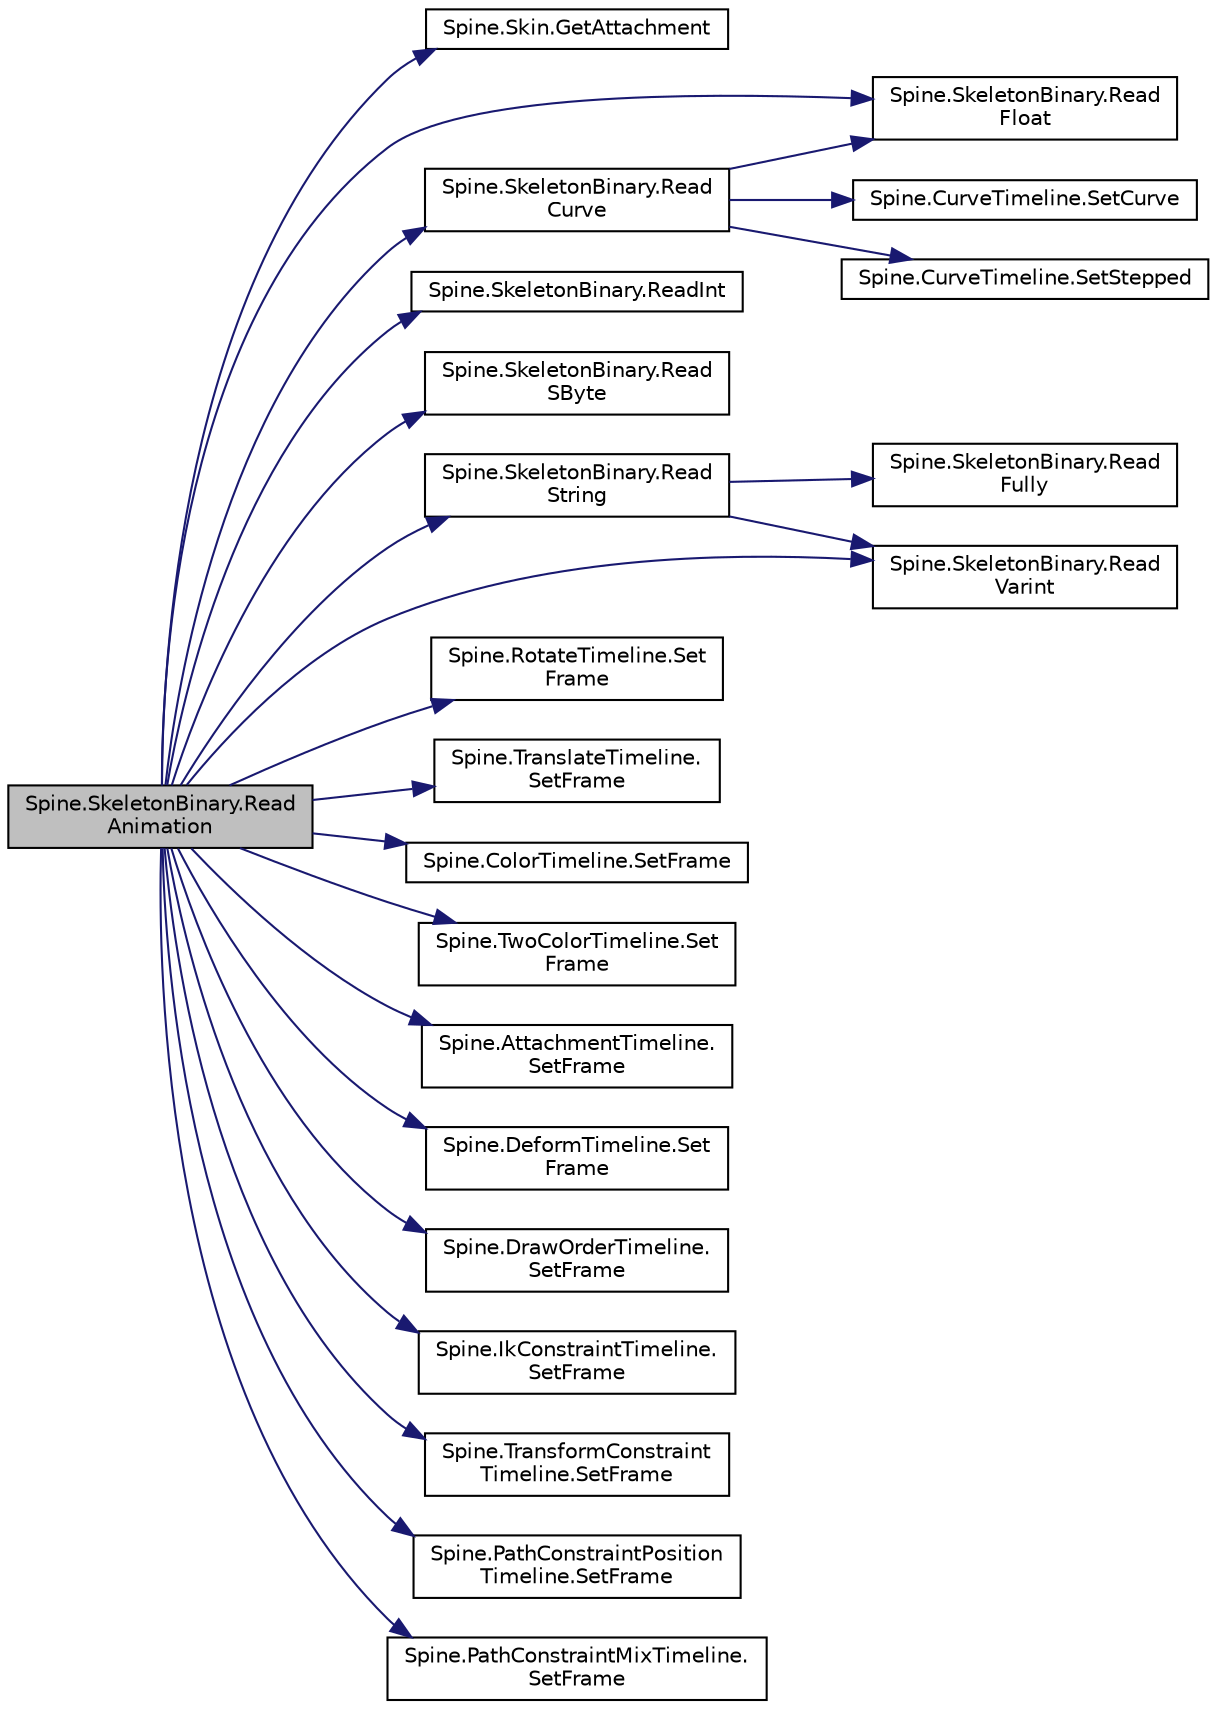 digraph "Spine.SkeletonBinary.ReadAnimation"
{
 // LATEX_PDF_SIZE
  edge [fontname="Helvetica",fontsize="10",labelfontname="Helvetica",labelfontsize="10"];
  node [fontname="Helvetica",fontsize="10",shape=record];
  rankdir="LR";
  Node1 [label="Spine.SkeletonBinary.Read\lAnimation",height=0.2,width=0.4,color="black", fillcolor="grey75", style="filled", fontcolor="black",tooltip=" "];
  Node1 -> Node2 [color="midnightblue",fontsize="10",style="solid",fontname="Helvetica"];
  Node2 [label="Spine.Skin.GetAttachment",height=0.2,width=0.4,color="black", fillcolor="white", style="filled",URL="$class_spine_1_1_skin.html#a8e1b079b629865148f809487fbda7938",tooltip="Returns the attachment for the specified slot index and name, or null."];
  Node1 -> Node3 [color="midnightblue",fontsize="10",style="solid",fontname="Helvetica"];
  Node3 [label="Spine.SkeletonBinary.Read\lCurve",height=0.2,width=0.4,color="black", fillcolor="white", style="filled",URL="$class_spine_1_1_skeleton_binary.html#ad108de830c6c9dda023c1ee8ae57be67",tooltip=" "];
  Node3 -> Node4 [color="midnightblue",fontsize="10",style="solid",fontname="Helvetica"];
  Node4 [label="Spine.SkeletonBinary.Read\lFloat",height=0.2,width=0.4,color="black", fillcolor="white", style="filled",URL="$class_spine_1_1_skeleton_binary.html#abceb97a66237f069899e4eae6b88cfe5",tooltip=" "];
  Node3 -> Node5 [color="midnightblue",fontsize="10",style="solid",fontname="Helvetica"];
  Node5 [label="Spine.CurveTimeline.SetCurve",height=0.2,width=0.4,color="black", fillcolor="white", style="filled",URL="$class_spine_1_1_curve_timeline.html#a17799c5d17120175dd78b9cb77a2e569",tooltip="Sets the control handle positions for an interpolation bezier curve used to transition from this keyf..."];
  Node3 -> Node6 [color="midnightblue",fontsize="10",style="solid",fontname="Helvetica"];
  Node6 [label="Spine.CurveTimeline.SetStepped",height=0.2,width=0.4,color="black", fillcolor="white", style="filled",URL="$class_spine_1_1_curve_timeline.html#ac9f50bb59d3a6a81aebf2ce6331eed76",tooltip=" "];
  Node1 -> Node4 [color="midnightblue",fontsize="10",style="solid",fontname="Helvetica"];
  Node1 -> Node7 [color="midnightblue",fontsize="10",style="solid",fontname="Helvetica"];
  Node7 [label="Spine.SkeletonBinary.ReadInt",height=0.2,width=0.4,color="black", fillcolor="white", style="filled",URL="$class_spine_1_1_skeleton_binary.html#a028e200aec5d5c3618b18cbf450bd6bf",tooltip=" "];
  Node1 -> Node8 [color="midnightblue",fontsize="10",style="solid",fontname="Helvetica"];
  Node8 [label="Spine.SkeletonBinary.Read\lSByte",height=0.2,width=0.4,color="black", fillcolor="white", style="filled",URL="$class_spine_1_1_skeleton_binary.html#aa519eb2d8a835b1e3586d2c7009ab69c",tooltip=" "];
  Node1 -> Node9 [color="midnightblue",fontsize="10",style="solid",fontname="Helvetica"];
  Node9 [label="Spine.SkeletonBinary.Read\lString",height=0.2,width=0.4,color="black", fillcolor="white", style="filled",URL="$class_spine_1_1_skeleton_binary.html#a169fee956d5676cb3dd5d59c2d38ef42",tooltip=" "];
  Node9 -> Node10 [color="midnightblue",fontsize="10",style="solid",fontname="Helvetica"];
  Node10 [label="Spine.SkeletonBinary.Read\lFully",height=0.2,width=0.4,color="black", fillcolor="white", style="filled",URL="$class_spine_1_1_skeleton_binary.html#a3c31f5d3d2c410d11407e234e370e533",tooltip=" "];
  Node9 -> Node11 [color="midnightblue",fontsize="10",style="solid",fontname="Helvetica"];
  Node11 [label="Spine.SkeletonBinary.Read\lVarint",height=0.2,width=0.4,color="black", fillcolor="white", style="filled",URL="$class_spine_1_1_skeleton_binary.html#a416307e9af6f3b22570f7b51e2673271",tooltip=" "];
  Node1 -> Node11 [color="midnightblue",fontsize="10",style="solid",fontname="Helvetica"];
  Node1 -> Node12 [color="midnightblue",fontsize="10",style="solid",fontname="Helvetica"];
  Node12 [label="Spine.RotateTimeline.Set\lFrame",height=0.2,width=0.4,color="black", fillcolor="white", style="filled",URL="$class_spine_1_1_rotate_timeline.html#a22498ac9b29001375d3feaf10dfcee3e",tooltip="Sets the time and value of the specified keyframe."];
  Node1 -> Node13 [color="midnightblue",fontsize="10",style="solid",fontname="Helvetica"];
  Node13 [label="Spine.TranslateTimeline.\lSetFrame",height=0.2,width=0.4,color="black", fillcolor="white", style="filled",URL="$class_spine_1_1_translate_timeline.html#a3f7844b15ce15705fbe363cc96c8e28d",tooltip="Sets the time and value of the specified keyframe."];
  Node1 -> Node14 [color="midnightblue",fontsize="10",style="solid",fontname="Helvetica"];
  Node14 [label="Spine.ColorTimeline.SetFrame",height=0.2,width=0.4,color="black", fillcolor="white", style="filled",URL="$class_spine_1_1_color_timeline.html#afcc8966dbad4ed2288d9d50a75097d43",tooltip="Sets the time and value of the specified keyframe."];
  Node1 -> Node15 [color="midnightblue",fontsize="10",style="solid",fontname="Helvetica"];
  Node15 [label="Spine.TwoColorTimeline.Set\lFrame",height=0.2,width=0.4,color="black", fillcolor="white", style="filled",URL="$class_spine_1_1_two_color_timeline.html#a2e52208d038817ae335b012799407f65",tooltip="Sets the time and value of the specified keyframe."];
  Node1 -> Node16 [color="midnightblue",fontsize="10",style="solid",fontname="Helvetica"];
  Node16 [label="Spine.AttachmentTimeline.\lSetFrame",height=0.2,width=0.4,color="black", fillcolor="white", style="filled",URL="$class_spine_1_1_attachment_timeline.html#addfa5214225557a55607cc6c1a67f1ec",tooltip="Sets the time and value of the specified keyframe."];
  Node1 -> Node17 [color="midnightblue",fontsize="10",style="solid",fontname="Helvetica"];
  Node17 [label="Spine.DeformTimeline.Set\lFrame",height=0.2,width=0.4,color="black", fillcolor="white", style="filled",URL="$class_spine_1_1_deform_timeline.html#a14f5a2b82ed8cb095ce9074f20c97e50",tooltip="Sets the time and value of the specified keyframe."];
  Node1 -> Node18 [color="midnightblue",fontsize="10",style="solid",fontname="Helvetica"];
  Node18 [label="Spine.DrawOrderTimeline.\lSetFrame",height=0.2,width=0.4,color="black", fillcolor="white", style="filled",URL="$class_spine_1_1_draw_order_timeline.html#a129490bb46fe396dd8adddbce56fb056",tooltip="Sets the time and value of the specified keyframe."];
  Node1 -> Node19 [color="midnightblue",fontsize="10",style="solid",fontname="Helvetica"];
  Node19 [label="Spine.IkConstraintTimeline.\lSetFrame",height=0.2,width=0.4,color="black", fillcolor="white", style="filled",URL="$class_spine_1_1_ik_constraint_timeline.html#aaed59ed804d181115397cbff98d6f49f",tooltip="Sets the time, mix and bend direction of the specified keyframe."];
  Node1 -> Node20 [color="midnightblue",fontsize="10",style="solid",fontname="Helvetica"];
  Node20 [label="Spine.TransformConstraint\lTimeline.SetFrame",height=0.2,width=0.4,color="black", fillcolor="white", style="filled",URL="$class_spine_1_1_transform_constraint_timeline.html#a3b53b9e1307a6ef101f3d86b37db30b0",tooltip=" "];
  Node1 -> Node21 [color="midnightblue",fontsize="10",style="solid",fontname="Helvetica"];
  Node21 [label="Spine.PathConstraintPosition\lTimeline.SetFrame",height=0.2,width=0.4,color="black", fillcolor="white", style="filled",URL="$class_spine_1_1_path_constraint_position_timeline.html#a60e5d27ae197826711c688036a3c7362",tooltip="Sets the time and value of the specified keyframe."];
  Node1 -> Node22 [color="midnightblue",fontsize="10",style="solid",fontname="Helvetica"];
  Node22 [label="Spine.PathConstraintMixTimeline.\lSetFrame",height=0.2,width=0.4,color="black", fillcolor="white", style="filled",URL="$class_spine_1_1_path_constraint_mix_timeline.html#a9d9391c74b58c06f236d744bef2071b6",tooltip="Sets the time and mixes of the specified keyframe."];
}
